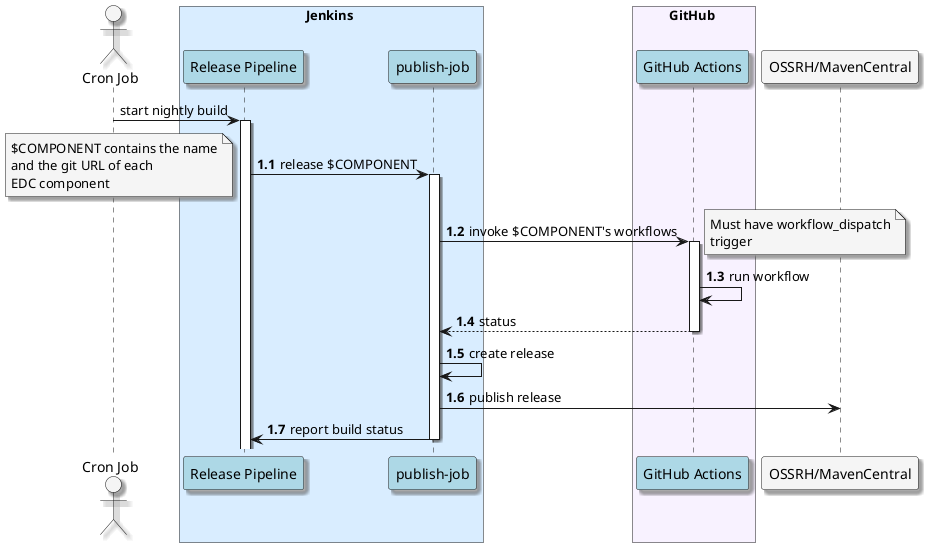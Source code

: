 @startuml

skinParam NoteBackgroundColor WhiteSmoke
skinParam NoteFontColor Black
skinParam ParticipantBackgroundColor WhiteSmoke
skinParam ActorBackgroundColor WhiteSmoke
skinParam AgentBackgroundColor White
skinParam AgentBorderColor SkyBlue
skinParam shadowing true

!define GithubColor f8f2ff
!define JenkinsColor d9edff

actor Cron as "Cron Job"
box Jenkins #JenkinsColor
    participant ReleasePipeline as "Release Pipeline" #lightblue
    participant BuildTemplate as "publish-job" #lightblue
end box


box GitHub #GithubColor
    participant GithubActions as "GitHub Actions" #lightblue
end box

participant OSSRH as "OSSRH/MavenCentral"

Cron -> ReleasePipeline: start nightly build
activate ReleasePipeline

autonumber 1.1
    ReleasePipeline -> BuildTemplate: release $COMPONENT
    note left: $COMPONENT contains the name\nand the git URL of each\nEDC component
    activate BuildTemplate


    BuildTemplate -> GithubActions: invoke $COMPONENT's workflows
    note right: Must have workflow_dispatch\ntrigger
    activate GithubActions
    GithubActions -> GithubActions : run workflow
    return status
    deactivate GithubActions
    BuildTemplate -> BuildTemplate: create release
    BuildTemplate -> OSSRH: publish release

    BuildTemplate -> ReleasePipeline: report build status
    deactivate BuildTemplate
@enduml
